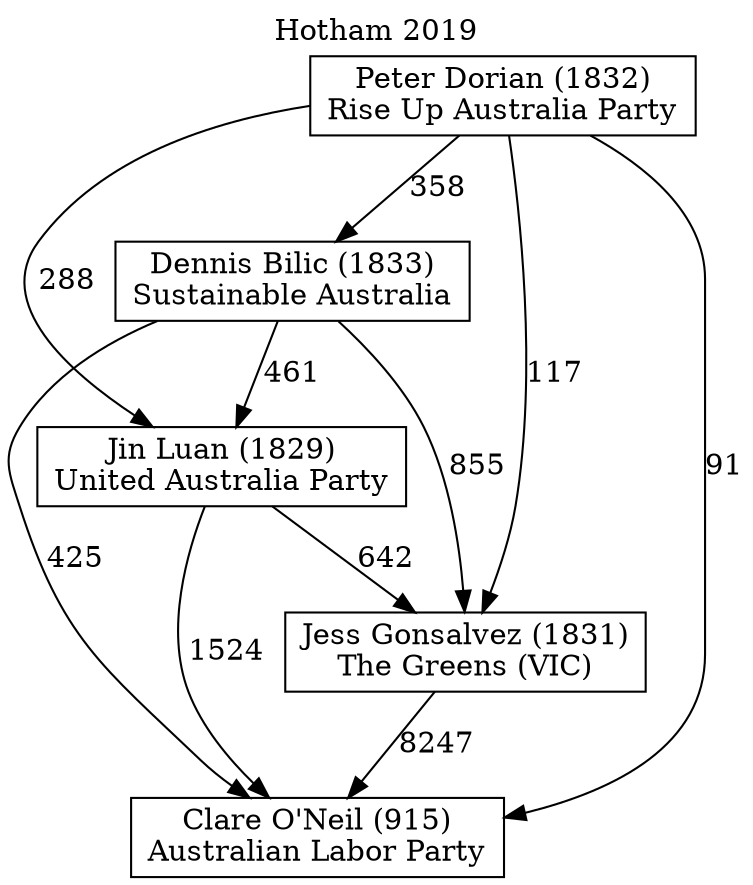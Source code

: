// House preference flow
digraph "Clare O'Neil (915)_Hotham_2019" {
	graph [label="Hotham 2019" labelloc=t mclimit=10]
	node [shape=box]
	"Clare O'Neil (915)" [label="Clare O'Neil (915)
Australian Labor Party"]
	"Jess Gonsalvez (1831)" [label="Jess Gonsalvez (1831)
The Greens (VIC)"]
	"Jin Luan (1829)" [label="Jin Luan (1829)
United Australia Party"]
	"Dennis Bilic (1833)" [label="Dennis Bilic (1833)
Sustainable Australia"]
	"Peter Dorian (1832)" [label="Peter Dorian (1832)
Rise Up Australia Party"]
	"Jess Gonsalvez (1831)" -> "Clare O'Neil (915)" [label=8247]
	"Jin Luan (1829)" -> "Jess Gonsalvez (1831)" [label=642]
	"Dennis Bilic (1833)" -> "Jin Luan (1829)" [label=461]
	"Peter Dorian (1832)" -> "Dennis Bilic (1833)" [label=358]
	"Jin Luan (1829)" -> "Clare O'Neil (915)" [label=1524]
	"Dennis Bilic (1833)" -> "Clare O'Neil (915)" [label=425]
	"Peter Dorian (1832)" -> "Clare O'Neil (915)" [label=91]
	"Peter Dorian (1832)" -> "Jin Luan (1829)" [label=288]
	"Dennis Bilic (1833)" -> "Jess Gonsalvez (1831)" [label=855]
	"Peter Dorian (1832)" -> "Jess Gonsalvez (1831)" [label=117]
}
